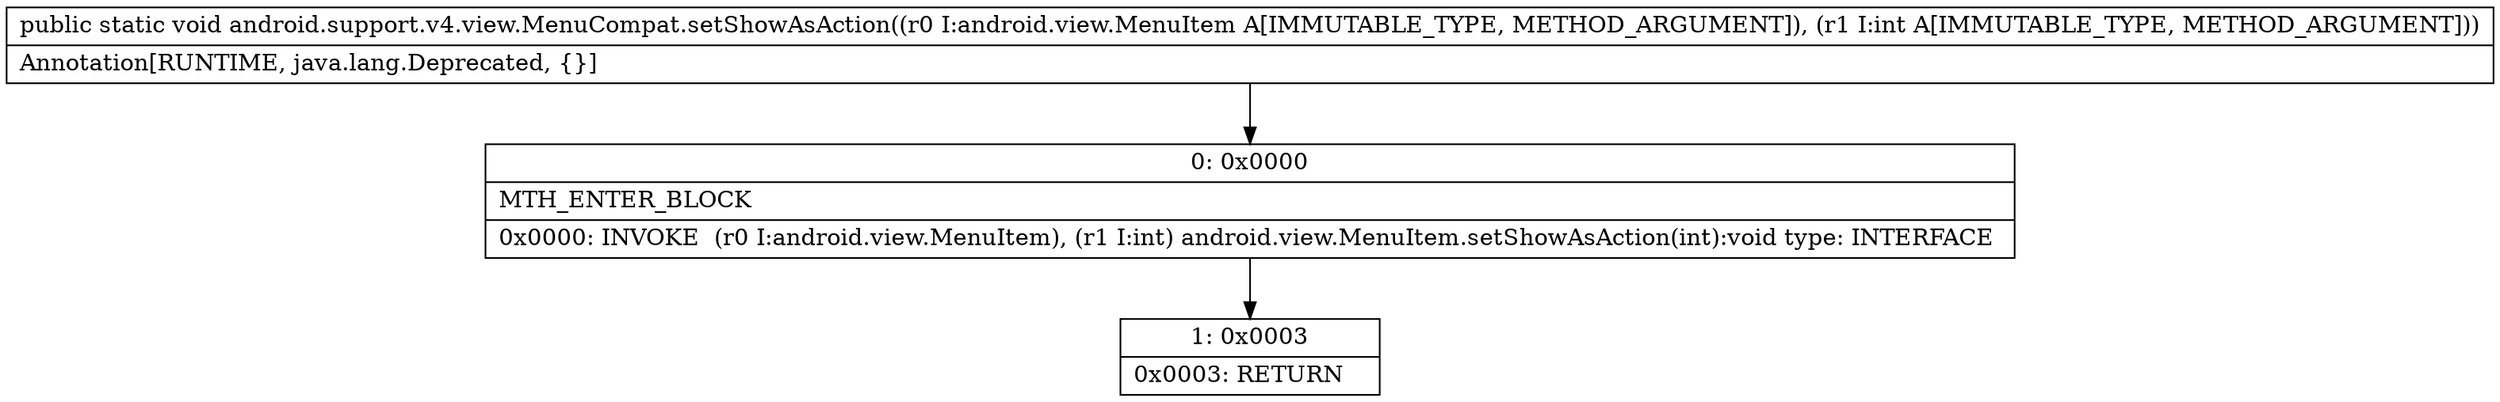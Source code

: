 digraph "CFG forandroid.support.v4.view.MenuCompat.setShowAsAction(Landroid\/view\/MenuItem;I)V" {
Node_0 [shape=record,label="{0\:\ 0x0000|MTH_ENTER_BLOCK\l|0x0000: INVOKE  (r0 I:android.view.MenuItem), (r1 I:int) android.view.MenuItem.setShowAsAction(int):void type: INTERFACE \l}"];
Node_1 [shape=record,label="{1\:\ 0x0003|0x0003: RETURN   \l}"];
MethodNode[shape=record,label="{public static void android.support.v4.view.MenuCompat.setShowAsAction((r0 I:android.view.MenuItem A[IMMUTABLE_TYPE, METHOD_ARGUMENT]), (r1 I:int A[IMMUTABLE_TYPE, METHOD_ARGUMENT]))  | Annotation[RUNTIME, java.lang.Deprecated, \{\}]\l}"];
MethodNode -> Node_0;
Node_0 -> Node_1;
}

